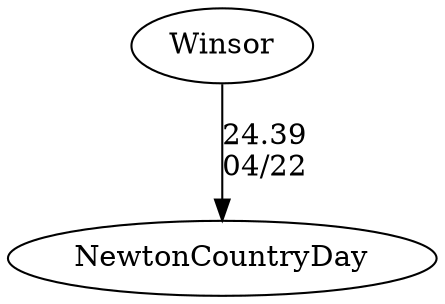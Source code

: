 digraph girls3foursNewtonCountryDay {Winsor [URL="girls3foursNewtonCountryDayWinsor.html"];NewtonCountryDay [URL="girls3foursNewtonCountryDayNewtonCountryDay.html"];Winsor -> NewtonCountryDay[label="24.39
04/22", weight="76", tooltip="NEIRA Girls Fours,NCDS vs Winsor			
Distance: 1400 m Conditions: Strong tail wind and light tail current; consistent throughout racing
None", URL="http://www.row2k.com/results/resultspage.cfm?UID=15A544E6C9D6D189154C5B828BCC16B8&cat=1", random="random"]}